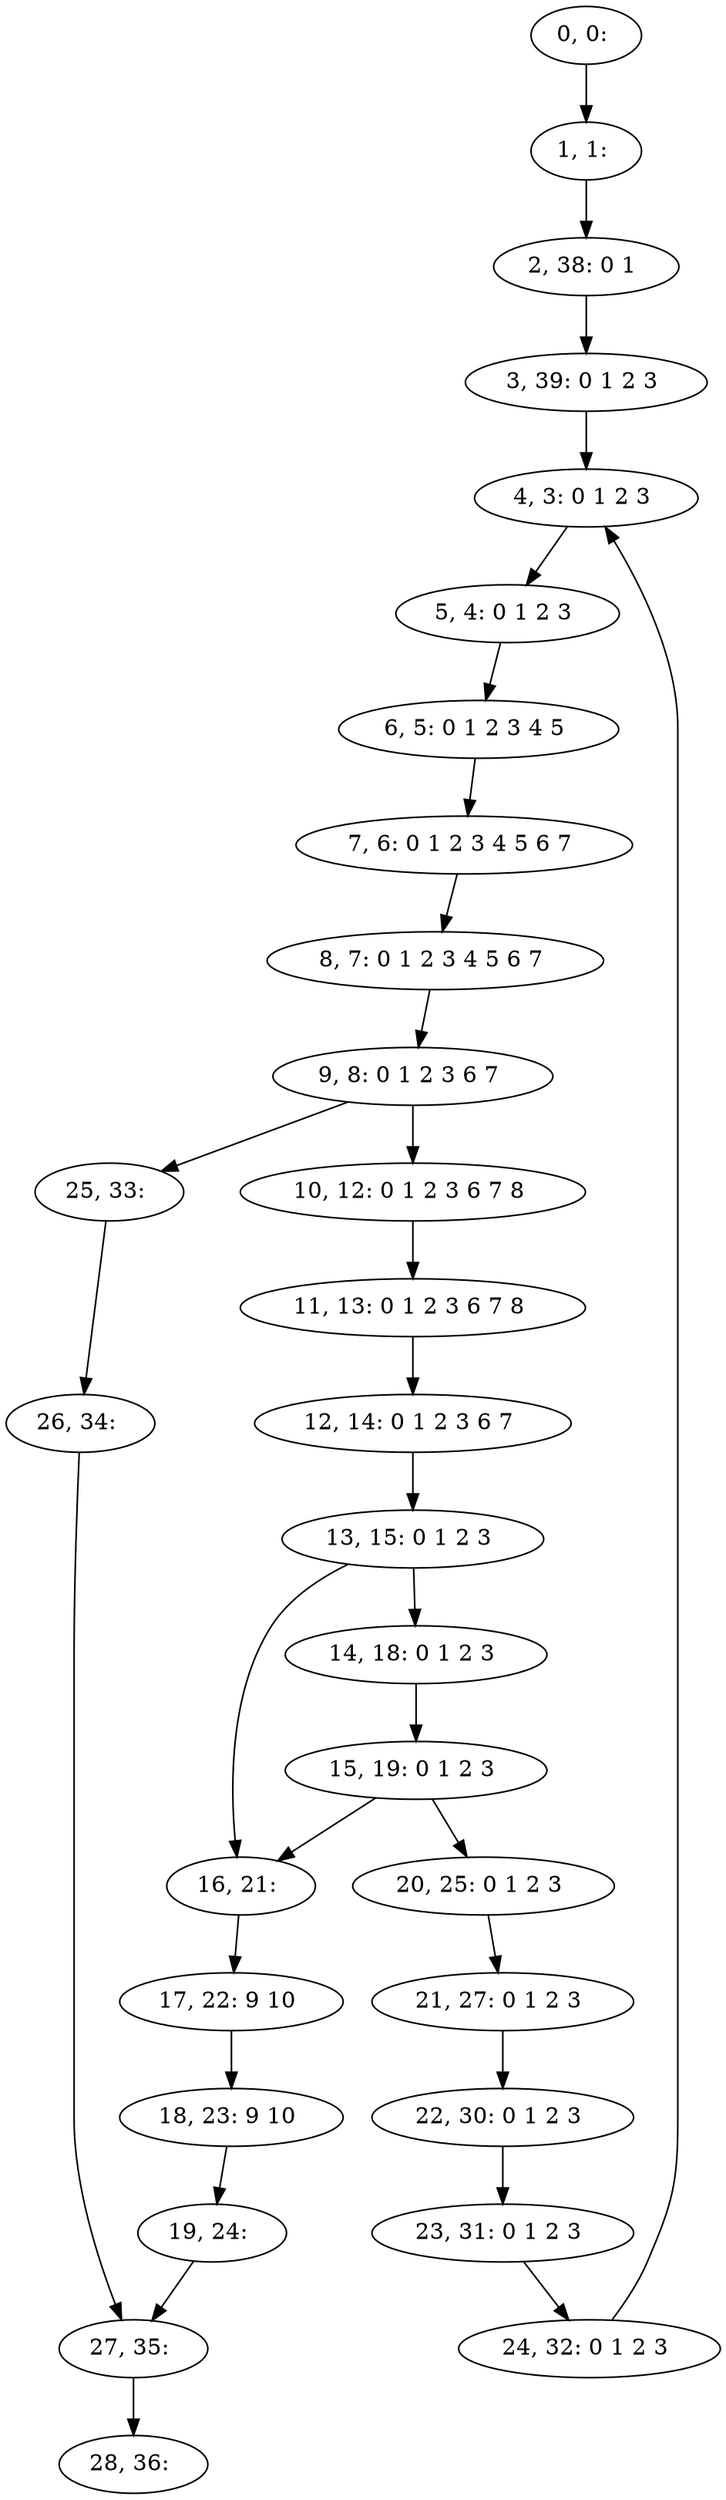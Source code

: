 digraph G {
0[label="0, 0: "];
1[label="1, 1: "];
2[label="2, 38: 0 1 "];
3[label="3, 39: 0 1 2 3 "];
4[label="4, 3: 0 1 2 3 "];
5[label="5, 4: 0 1 2 3 "];
6[label="6, 5: 0 1 2 3 4 5 "];
7[label="7, 6: 0 1 2 3 4 5 6 7 "];
8[label="8, 7: 0 1 2 3 4 5 6 7 "];
9[label="9, 8: 0 1 2 3 6 7 "];
10[label="10, 12: 0 1 2 3 6 7 8 "];
11[label="11, 13: 0 1 2 3 6 7 8 "];
12[label="12, 14: 0 1 2 3 6 7 "];
13[label="13, 15: 0 1 2 3 "];
14[label="14, 18: 0 1 2 3 "];
15[label="15, 19: 0 1 2 3 "];
16[label="16, 21: "];
17[label="17, 22: 9 10 "];
18[label="18, 23: 9 10 "];
19[label="19, 24: "];
20[label="20, 25: 0 1 2 3 "];
21[label="21, 27: 0 1 2 3 "];
22[label="22, 30: 0 1 2 3 "];
23[label="23, 31: 0 1 2 3 "];
24[label="24, 32: 0 1 2 3 "];
25[label="25, 33: "];
26[label="26, 34: "];
27[label="27, 35: "];
28[label="28, 36: "];
0->1 ;
1->2 ;
2->3 ;
3->4 ;
4->5 ;
5->6 ;
6->7 ;
7->8 ;
8->9 ;
9->10 ;
9->25 ;
10->11 ;
11->12 ;
12->13 ;
13->14 ;
13->16 ;
14->15 ;
15->16 ;
15->20 ;
16->17 ;
17->18 ;
18->19 ;
19->27 ;
20->21 ;
21->22 ;
22->23 ;
23->24 ;
24->4 ;
25->26 ;
26->27 ;
27->28 ;
}
